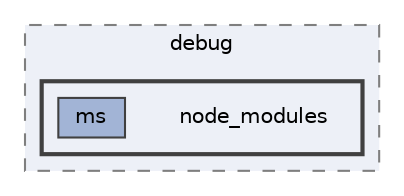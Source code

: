 digraph "pkiclassroomrescheduler/src/main/frontend/node_modules/send/node_modules/debug/node_modules"
{
 // LATEX_PDF_SIZE
  bgcolor="transparent";
  edge [fontname=Helvetica,fontsize=10,labelfontname=Helvetica,labelfontsize=10];
  node [fontname=Helvetica,fontsize=10,shape=box,height=0.2,width=0.4];
  compound=true
  subgraph clusterdir_5da2a9754a11f198806730ff5799a439 {
    graph [ bgcolor="#edf0f7", pencolor="grey50", label="debug", fontname=Helvetica,fontsize=10 style="filled,dashed", URL="dir_5da2a9754a11f198806730ff5799a439.html",tooltip=""]
  subgraph clusterdir_62842f36d494803c3b47f2e7301e181c {
    graph [ bgcolor="#edf0f7", pencolor="grey25", label="", fontname=Helvetica,fontsize=10 style="filled,bold", URL="dir_62842f36d494803c3b47f2e7301e181c.html",tooltip=""]
    dir_62842f36d494803c3b47f2e7301e181c [shape=plaintext, label="node_modules"];
  dir_6517d942a3e6bc027a5bc46025eff163 [label="ms", fillcolor="#a2b4d6", color="grey25", style="filled", URL="dir_6517d942a3e6bc027a5bc46025eff163.html",tooltip=""];
  }
  }
}
